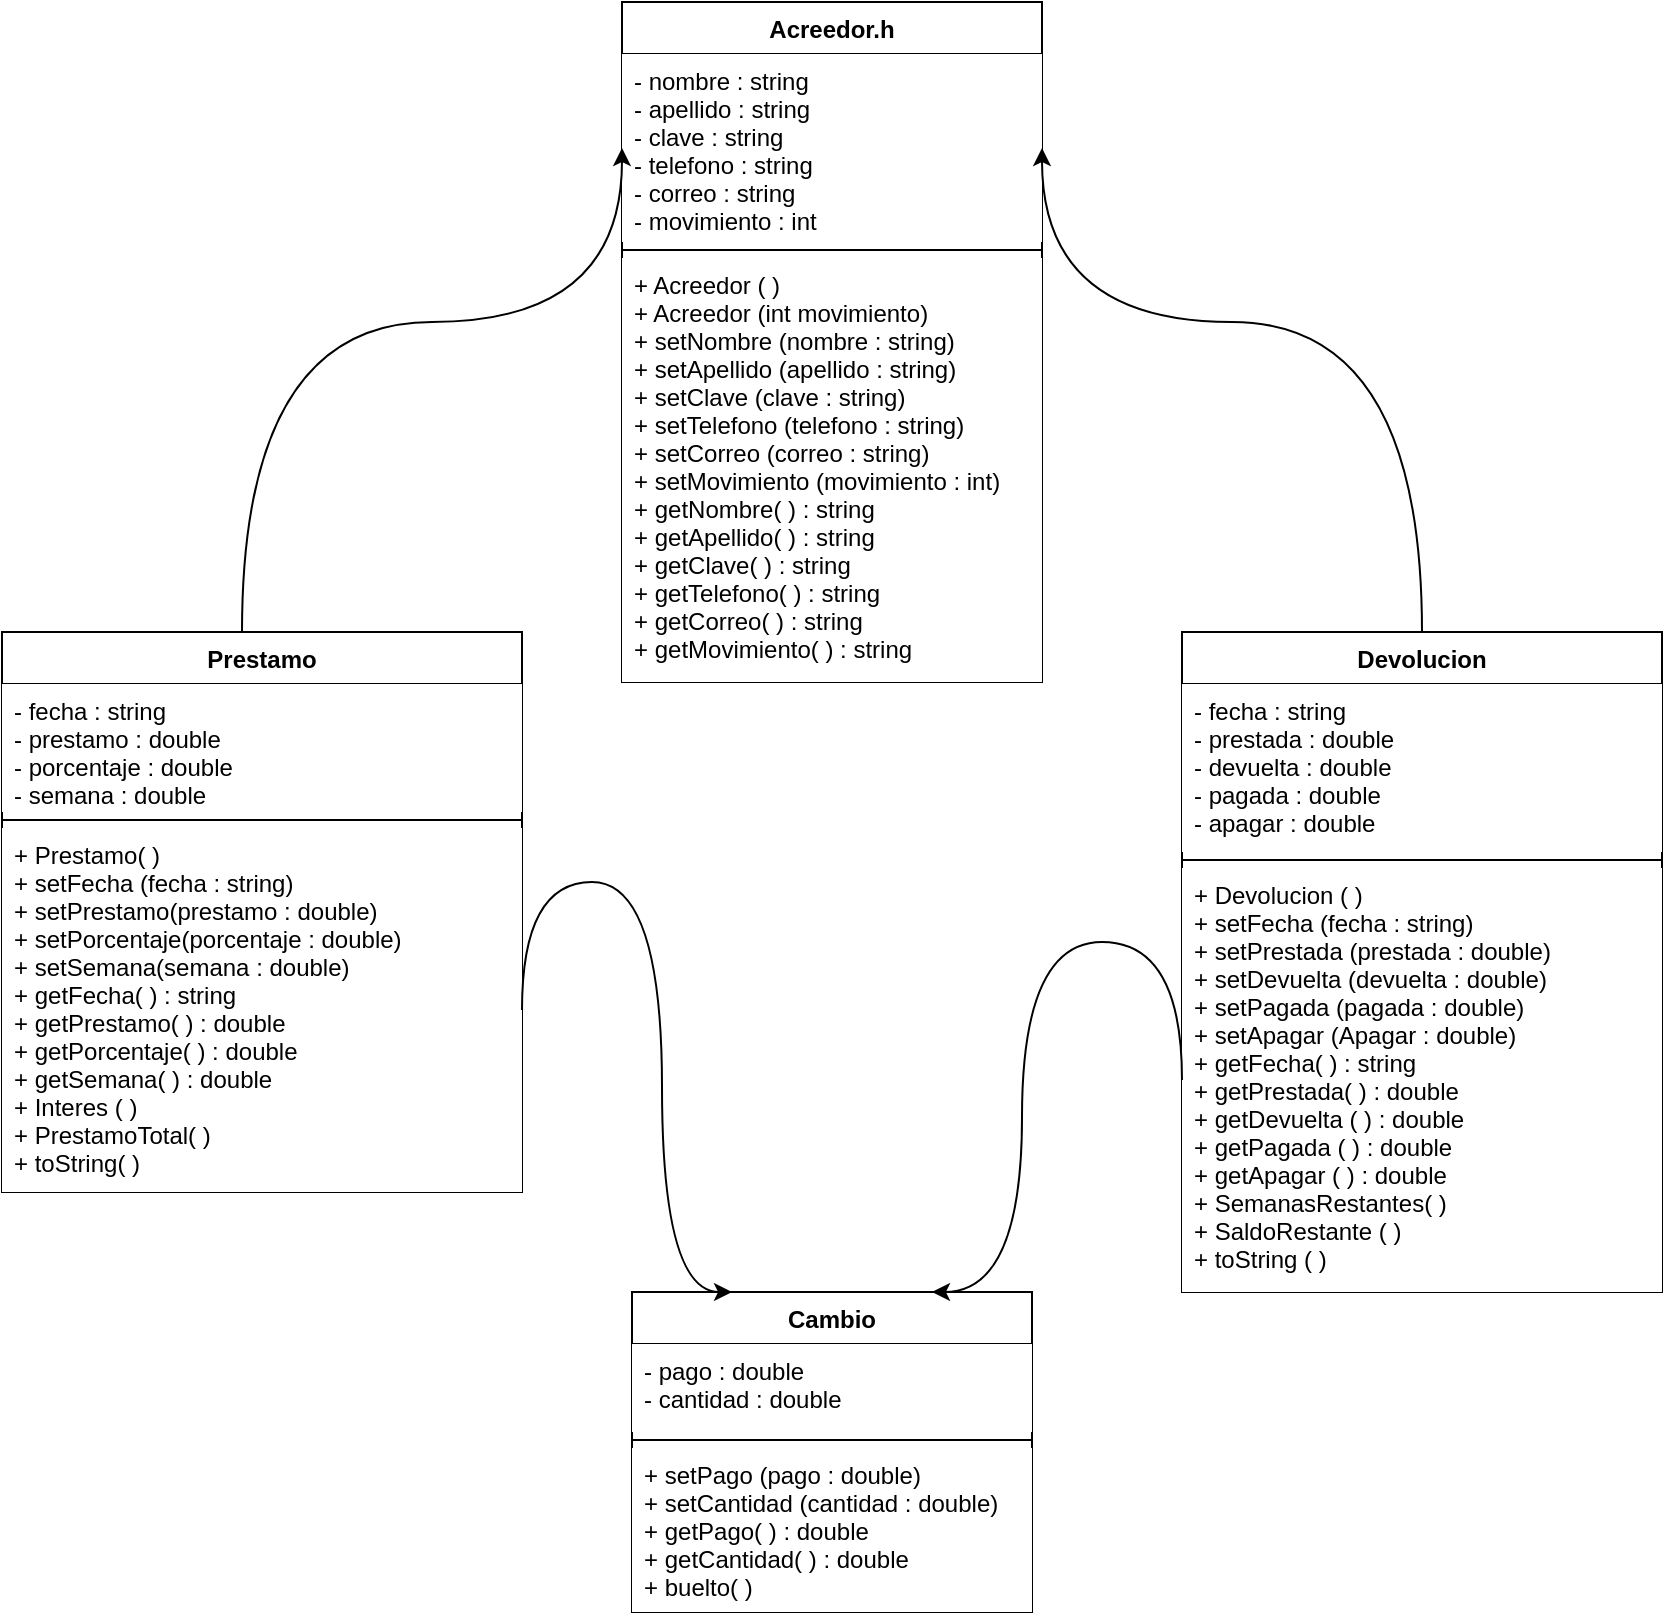 <mxfile>
    <diagram id="plZorLoHdPuJfZGBsatY" name="Página-1">
        <mxGraphModel dx="362" dy="398" grid="1" gridSize="10" guides="1" tooltips="1" connect="1" arrows="1" fold="1" page="1" pageScale="1" pageWidth="850" pageHeight="1100" math="0" shadow="0">
            <root>
                <mxCell id="0"/>
                <mxCell id="1" parent="0"/>
                <mxCell id="3" value="Acreedor.h" style="swimlane;fontStyle=1;align=center;verticalAlign=top;childLayout=stackLayout;horizontal=1;startSize=26;horizontalStack=0;resizeParent=1;resizeParentMax=0;resizeLast=0;collapsible=1;marginBottom=0;fillColor=default;gradientColor=none;" parent="1" vertex="1">
                    <mxGeometry x="320" y="70" width="210" height="340" as="geometry"/>
                </mxCell>
                <mxCell id="4" value="- nombre : string&#10;- apellido : string&#10;- clave : string&#10;- telefono : string&#10;- correo : string&#10;- movimiento : int" style="text;strokeColor=none;fillColor=default;align=left;verticalAlign=top;spacingLeft=4;spacingRight=4;overflow=hidden;rotatable=0;points=[[0,0.5],[1,0.5]];portConstraint=eastwest;" parent="3" vertex="1">
                    <mxGeometry y="26" width="210" height="94" as="geometry"/>
                </mxCell>
                <mxCell id="5" value="" style="line;strokeWidth=1;fillColor=none;align=left;verticalAlign=middle;spacingTop=-1;spacingLeft=3;spacingRight=3;rotatable=0;labelPosition=right;points=[];portConstraint=eastwest;strokeColor=inherit;" parent="3" vertex="1">
                    <mxGeometry y="120" width="210" height="8" as="geometry"/>
                </mxCell>
                <mxCell id="6" value="+ Acreedor ( )&#10;+ Acreedor (int movimiento)&#10;+ setNombre (nombre : string)&#10;+ setApellido (apellido : string)&#10;+ setClave (clave : string)&#10;+ setTelefono (telefono : string)&#10;+ setCorreo (correo : string)&#10;+ setMovimiento (movimiento : int)&#10;+ getNombre( ) : string&#10;+ getApellido( ) : string&#10;+ getClave( ) : string&#10;+ getTelefono( ) : string&#10;+ getCorreo( ) : string&#10;+ getMovimiento( ) : string" style="text;strokeColor=none;fillColor=default;align=left;verticalAlign=top;spacingLeft=4;spacingRight=4;overflow=hidden;rotatable=0;points=[[0,0.5],[1,0.5]];portConstraint=eastwest;" parent="3" vertex="1">
                    <mxGeometry y="128" width="210" height="212" as="geometry"/>
                </mxCell>
                <mxCell id="20" style="edgeStyle=orthogonalEdgeStyle;html=1;entryX=0;entryY=0.5;entryDx=0;entryDy=0;elbow=vertical;curved=1;" parent="1" source="7" target="4" edge="1">
                    <mxGeometry relative="1" as="geometry">
                        <Array as="points">
                            <mxPoint x="130" y="230"/>
                            <mxPoint x="320" y="230"/>
                        </Array>
                    </mxGeometry>
                </mxCell>
                <mxCell id="7" value="Prestamo" style="swimlane;fontStyle=1;align=center;verticalAlign=top;childLayout=stackLayout;horizontal=1;startSize=26;horizontalStack=0;resizeParent=1;resizeParentMax=0;resizeLast=0;collapsible=1;marginBottom=0;" parent="1" vertex="1">
                    <mxGeometry x="10" y="385" width="260" height="280" as="geometry"/>
                </mxCell>
                <mxCell id="8" value="- fecha : string&#10;- prestamo : double&#10;- porcentaje : double&#10;- semana : double" style="text;strokeColor=none;fillColor=default;align=left;verticalAlign=top;spacingLeft=4;spacingRight=4;overflow=hidden;rotatable=0;points=[[0,0.5],[1,0.5]];portConstraint=eastwest;" parent="7" vertex="1">
                    <mxGeometry y="26" width="260" height="64" as="geometry"/>
                </mxCell>
                <mxCell id="9" value="" style="line;strokeWidth=1;fillColor=none;align=left;verticalAlign=middle;spacingTop=-1;spacingLeft=3;spacingRight=3;rotatable=0;labelPosition=right;points=[];portConstraint=eastwest;strokeColor=inherit;" parent="7" vertex="1">
                    <mxGeometry y="90" width="260" height="8" as="geometry"/>
                </mxCell>
                <mxCell id="10" value="+ Prestamo( )&#10;+ setFecha (fecha : string)&#10;+ setPrestamo(prestamo : double)&#10;+ setPorcentaje(porcentaje : double)&#10;+ setSemana(semana : double)&#10;+ getFecha( ) : string&#10;+ getPrestamo( ) : double&#10;+ getPorcentaje( ) : double&#10;+ getSemana( ) : double&#10;+ Interes ( )&#10;+ PrestamoTotal( )&#10;+ toString( )" style="text;strokeColor=none;fillColor=default;align=left;verticalAlign=top;spacingLeft=4;spacingRight=4;overflow=hidden;rotatable=0;points=[[0,0.5],[1,0.5]];portConstraint=eastwest;" parent="7" vertex="1">
                    <mxGeometry y="98" width="260" height="182" as="geometry"/>
                </mxCell>
                <mxCell id="21" style="edgeStyle=orthogonalEdgeStyle;html=1;exitX=0.5;exitY=0;exitDx=0;exitDy=0;entryX=1;entryY=0.5;entryDx=0;entryDy=0;elbow=vertical;curved=1;" parent="1" source="11" target="4" edge="1">
                    <mxGeometry relative="1" as="geometry">
                        <Array as="points">
                            <mxPoint x="720" y="230"/>
                            <mxPoint x="530" y="230"/>
                        </Array>
                    </mxGeometry>
                </mxCell>
                <mxCell id="11" value="Devolucion" style="swimlane;fontStyle=1;align=center;verticalAlign=top;childLayout=stackLayout;horizontal=1;startSize=26;horizontalStack=0;resizeParent=1;resizeParentMax=0;resizeLast=0;collapsible=1;marginBottom=0;" parent="1" vertex="1">
                    <mxGeometry x="600" y="385" width="240" height="330" as="geometry"/>
                </mxCell>
                <mxCell id="12" value="- fecha : string&#10;- prestada : double&#10;- devuelta : double&#10;- pagada : double&#10;- apagar : double" style="text;strokeColor=none;fillColor=default;align=left;verticalAlign=top;spacingLeft=4;spacingRight=4;overflow=hidden;rotatable=0;points=[[0,0.5],[1,0.5]];portConstraint=eastwest;" parent="11" vertex="1">
                    <mxGeometry y="26" width="240" height="84" as="geometry"/>
                </mxCell>
                <mxCell id="13" value="" style="line;strokeWidth=1;fillColor=none;align=left;verticalAlign=middle;spacingTop=-1;spacingLeft=3;spacingRight=3;rotatable=0;labelPosition=right;points=[];portConstraint=eastwest;strokeColor=inherit;" parent="11" vertex="1">
                    <mxGeometry y="110" width="240" height="8" as="geometry"/>
                </mxCell>
                <mxCell id="14" value="+ Devolucion ( )&#10;+ setFecha (fecha : string)&#10;+ setPrestada (prestada : double)&#10;+ setDevuelta (devuelta : double)&#10;+ setPagada (pagada : double)&#10;+ setApagar (Apagar : double)&#10;+ getFecha( ) : string&#10;+ getPrestada( ) : double&#10;+ getDevuelta ( ) : double&#10;+ getPagada ( ) : double&#10;+ getApagar ( ) : double&#10;+ SemanasRestantes( )&#10;+ SaldoRestante ( )&#10;+ toString ( )&#10;" style="text;strokeColor=none;fillColor=default;align=left;verticalAlign=top;spacingLeft=4;spacingRight=4;overflow=hidden;rotatable=0;points=[[0,0.5],[1,0.5]];portConstraint=eastwest;" parent="11" vertex="1">
                    <mxGeometry y="118" width="240" height="212" as="geometry"/>
                </mxCell>
                <mxCell id="16" value="Cambio" style="swimlane;fontStyle=1;align=center;verticalAlign=top;childLayout=stackLayout;horizontal=1;startSize=26;horizontalStack=0;resizeParent=1;resizeParentMax=0;resizeLast=0;collapsible=1;marginBottom=0;" parent="1" vertex="1">
                    <mxGeometry x="325" y="715" width="200" height="160" as="geometry">
                        <mxRectangle x="325" y="750" width="80" height="30" as="alternateBounds"/>
                    </mxGeometry>
                </mxCell>
                <mxCell id="17" value="- pago : double&#10;- cantidad : double" style="text;strokeColor=none;fillColor=default;align=left;verticalAlign=top;spacingLeft=4;spacingRight=4;overflow=hidden;rotatable=0;points=[[0,0.5],[1,0.5]];portConstraint=eastwest;" parent="16" vertex="1">
                    <mxGeometry y="26" width="200" height="44" as="geometry"/>
                </mxCell>
                <mxCell id="18" value="" style="line;strokeWidth=1;fillColor=none;align=left;verticalAlign=middle;spacingTop=-1;spacingLeft=3;spacingRight=3;rotatable=0;labelPosition=right;points=[];portConstraint=eastwest;strokeColor=inherit;" parent="16" vertex="1">
                    <mxGeometry y="70" width="200" height="8" as="geometry"/>
                </mxCell>
                <mxCell id="19" value="+ setPago (pago : double)&#10;+ setCantidad (cantidad : double)&#10;+ getPago( ) : double&#10;+ getCantidad( ) : double&#10;+ buelto( ) " style="text;strokeColor=none;fillColor=default;align=left;verticalAlign=top;spacingLeft=4;spacingRight=4;overflow=hidden;rotatable=0;points=[[0,0.5],[1,0.5]];portConstraint=eastwest;" parent="16" vertex="1">
                    <mxGeometry y="78" width="200" height="82" as="geometry"/>
                </mxCell>
                <mxCell id="22" style="edgeStyle=orthogonalEdgeStyle;html=1;exitX=0;exitY=0.5;exitDx=0;exitDy=0;entryX=0.75;entryY=0;entryDx=0;entryDy=0;elbow=vertical;curved=1;" parent="1" source="14" target="16" edge="1">
                    <mxGeometry relative="1" as="geometry">
                        <Array as="points">
                            <mxPoint x="600" y="540"/>
                            <mxPoint x="520" y="540"/>
                            <mxPoint x="520" y="715"/>
                        </Array>
                    </mxGeometry>
                </mxCell>
                <mxCell id="23" style="edgeStyle=orthogonalEdgeStyle;html=1;exitX=1;exitY=0.5;exitDx=0;exitDy=0;entryX=0.25;entryY=0;entryDx=0;entryDy=0;elbow=vertical;curved=1;" parent="1" source="10" target="16" edge="1">
                    <mxGeometry relative="1" as="geometry">
                        <Array as="points">
                            <mxPoint x="270" y="510"/>
                            <mxPoint x="340" y="510"/>
                            <mxPoint x="340" y="715"/>
                        </Array>
                    </mxGeometry>
                </mxCell>
            </root>
        </mxGraphModel>
    </diagram>
</mxfile>